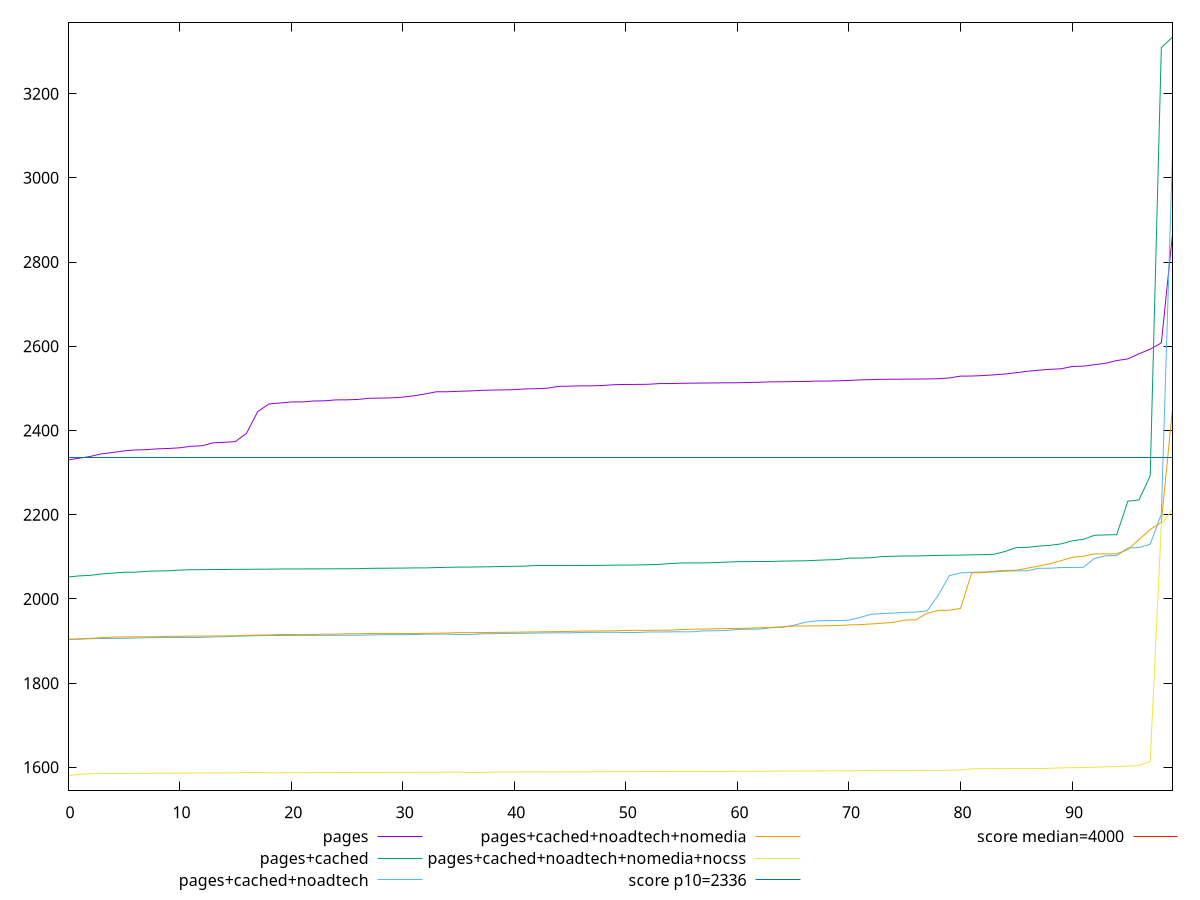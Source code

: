 reset

$pages <<EOF
0 2330.147
1 2334.1556
2 2338.4245
3 2344.6229999999996
4 2347.6095
5 2351.5503
6 2353.775
7 2354.4295
8 2356.4315500000002
9 2357.2675
10 2358.8735
11 2362.4979999999996
12 2363.7245000000003
13 2370.7425000000003
14 2371.8975
15 2373.64
16 2393.2525
17 2444.683
18 2462.9704999999994
19 2465.3410000000003
20 2467.6730000000002
21 2467.75
22 2470.0325
23 2470.4945
24 2472.7055
25 2472.8465
26 2473.7622499999998
27 2476.59695
28 2476.8965
29 2477.54
30 2479.157
31 2482.3855
32 2486.7525
33 2491.89075
34 2491.9995
35 2493.0664999999995
36 2493.906
37 2495.2225
38 2495.9540000000006
39 2496.4220000000005
40 2496.944
41 2498.7315
42 2499.2430000000004
43 2500.6125
44 2504.8199999999997
45 2505.2622499999998
46 2506.074
47 2506.129
48 2506.9705000000004
49 2508.802
50 2509.3560499999994
51 2509.4785
52 2509.7425000000003
53 2511.398
54 2511.4639500000003
55 2512.146
56 2512.4405000000006
57 2512.721
58 2512.9820000000004
59 2513.2799999999997
60 2513.4055
61 2514.0553
62 2514.5109999999995
63 2515.6110000000003
64 2515.6935000000003
65 2516.205
66 2516.3730000000005
67 2517.2459
68 2517.393
69 2517.9705000000004
70 2518.944
71 2520.192
72 2520.7920000000004
73 2521.6225
74 2521.705
75 2522.0294999999996
76 2522.2055
77 2522.42
78 2522.9584999999997
79 2524.8509999999997
80 2529.1362
81 2529.35
82 2530.442
83 2532.1219999999994
84 2534.179
85 2537.215
86 2540.6029999999996
87 2543.1440000000002
88 2545.3055000000004
89 2546.51
90 2552.0209999999997
91 2552.813
92 2556.2560000000003
93 2559.6440000000002
94 2566.1229999999996
95 2570.0554999999995
96 2582.3700000000003
97 2593.084
98 2608.0334999999995
99 2866.1575
EOF

$pagesCached <<EOF
0 2052.2250000000004
1 2054.6622
2 2056.075
3 2059.3695000000002
4 2061.223
5 2063.3735
6 2063.4064999999996
7 2065.4965
8 2066.3855
9 2066.8484999999996
10 2068.4775
11 2069.396
12 2069.429
13 2069.8035
14 2069.831
15 2070.3305
16 2070.3585000000003
17 2070.518
18 2070.76
19 2071.0954999999994
20 2071.1135000000004
21 2071.2275
22 2071.343
23 2071.42
24 2071.5355000000004
25 2071.6652999999997
26 2071.8655
27 2072.6092
28 2072.883
29 2073.007
30 2073.3065
31 2073.6475
32 2073.675
33 2074.4450000000006
34 2075.0115
35 2075.5577500000004
36 2075.677
37 2076.0932000000003
38 2076.4635
39 2077.1649999999995
40 2077.4212500000003
41 2078.0565
42 2078.3985000000002
43 2078.3995
44 2079.186
45 2079.2245000000003
46 2079.4444999999996
47 2079.4610000000002
48 2079.681
49 2080.2475
50 2080.297
51 2080.6710000000003
52 2081.2406
53 2082.0405
54 2083.9018000000005
55 2085.346
56 2085.5604999999996
57 2085.6155
58 2086.1933000000004
59 2087.41795
60 2088.4775
61 2088.6075
62 2088.8715
63 2088.8770000000004
64 2089.8559999999998
65 2090.2025000000003
66 2090.5425000000005
67 2091.5454499999996
68 2092.76
69 2093.365
70 2096.8633
71 2097.094
72 2097.7264999999998
73 2100.6690000000003
74 2101.3675
75 2101.9725000000003
76 2102.044
77 2102.7974999999997
78 2103.3145
79 2103.837
80 2103.99565
81 2104.8324999999995
82 2105.20515
83 2106.0975
84 2112.8075
85 2121.9045
86 2122.4470000000006
87 2125.4965
88 2127.2670000000003
89 2130.6234499999996
90 2137.9809999999998
91 2141.5065
92 2151.178
93 2152.0830000000005
94 2152.5945
95 2232.1229999999996
96 2235.197
97 2292.2034999999996
98 3309.4640000000004
99 3334.327
EOF

$pagesCachedNoadtech <<EOF
0 1904.3046
1 1904.5789999999997
2 1905.6405000000002
3 1906.0104999999999
4 1906.1794999999997
5 1906.39705
6 1907.1461
7 1907.8072000000002
8 1908.1083
9 1908.2703499999998
10 1908.4317499999997
11 1908.5275
12 1908.5903999999998
13 1909.8421500000002
14 1910.2343
15 1911.6190000000004
16 1911.89865
17 1912.72785
18 1913.1228500000007
19 1913.1919999999998
20 1913.3039500000002
21 1913.4450000000002
22 1913.4835000000003
23 1913.5714999999998
24 1913.6772500000004
25 1913.7525499999997
26 1913.8407499999998
27 1914.4500500000004
28 1914.9025000000001
29 1915.084
30 1915.1162500000005
31 1915.4210000000003
32 1916.2224999999999
33 1916.3490500000003
34 1916.4899499999997
35 1916.7009500000004
36 1916.7019500000001
37 1917.0595
38 1917.4764999999995
39 1918.02315
40 1918.1896000000006
41 1918.5964500000002
42 1918.824
43 1919.4083
44 1919.4706500000002
45 1919.5133000000005
46 1920.3349999999998
47 1920.6216500000003
48 1920.7718999999997
49 1920.7988
50 1920.9789500000002
51 1920.981
52 1921.4653
53 1921.4782500000001
54 1921.75
55 1921.8636500000002
56 1921.9705000000004
57 1924.2368499999998
58 1924.3470499999999
59 1925.0775
60 1927.5140000000001
61 1928.104
62 1928.3995000000004
63 1931.5833999999998
64 1932.6014999999998
65 1937.0895
66 1944.1789999999999
67 1947.8545
68 1948.3920000000003
69 1948.6667500000003
70 1949.5965
71 1956.1084999999998
72 1963.7386999999999
73 1965.1437499999997
74 1966.4131499999999
75 1968.0311000000002
76 1968.7460999999998
77 1971.426
78 2008.46565
79 2055.3083500000002
80 2061.774
81 2063.2195
82 2063.8740000000003
83 2064.2645
84 2065.9830500000003
85 2066.723
86 2067.0275
87 2072.7786999999994
88 2072.8555
89 2074.5215000000003
90 2074.67475
91 2075.028
92 2096.2250000000004
93 2102.3418500000002
94 2103.001
95 2120.843
96 2122.05965
97 2129.8355
98 2201.1542
99 3059.5035000000007
EOF

$pagesCachedNoadtechNomedia <<EOF
0 1903.0334999999995
1 1905.1908499999997
2 1906.14905
3 1908.1375
4 1909.4185000000002
5 1909.7115499999995
6 1909.9881000000003
7 1910.0515000000005
8 1910.2040000000002
9 1911.2244500000002
10 1911.2632000000003
11 1911.7565
12 1911.82965
13 1911.982
14 1912.1131500000001
15 1912.2972499999998
16 1913.7306999999996
17 1914.2679500000004
18 1914.4888999999998
19 1914.6613500000003
20 1914.6675500000001
21 1915.0019000000002
22 1915.6629000000003
23 1916.3457000000003
24 1916.39475
25 1917.15875
26 1917.4298000000003
27 1917.7323500000002
28 1917.8058
29 1918.2078999999999
30 1918.2694
31 1918.2740000000001
32 1918.3179999999998
33 1918.6536500000002
34 1919.0069999999998
35 1919.8947
36 1919.9074999999998
37 1920.078
38 1920.4827500000001
39 1920.72795
40 1920.95755
41 1921.3539999999998
42 1921.6729999999998
43 1922.2030000000002
44 1922.3849500000001
45 1922.8334999999997
46 1923.6860000000001
47 1923.7952000000002
48 1924.0832999999998
49 1924.2910999999997
50 1925.1824000000001
51 1925.292
52 1925.3305
53 1925.638
54 1925.8749999999998
55 1927.1382999999998
56 1928.1079999999997
57 1928.42105
58 1929.1529999999998
59 1929.6867000000002
60 1929.9615
61 1930.4987500000002
62 1931.4535
63 1932.41525
64 1933.7565
65 1935.4818999999998
66 1935.797
67 1936.0195999999996
68 1936.2810000000004
69 1936.6954500000004
70 1938.3049999999998
71 1938.9706500000002
72 1940.5839999999994
73 1942.3048500000004
74 1944.4044999999996
75 1949.6515000000004
76 1950.4764999999998
77 1965.9792499999999
78 1972.7137000000002
79 1973.1419999999998
80 1977.4375
81 2061.8005000000003
82 2062.5812
83 2065.634
84 2067.8395
85 2067.9498000000003
86 2073.1385
87 2077.998
88 2083.3934999999997
89 2090.835
90 2098.9039999999995
91 2101.2010999999998
92 2106.7481
93 2106.9545
94 2107.0654999999997
95 2117.0975000000003
96 2141.0334999999995
97 2164.6965
98 2181.8266999999996
99 2451.071
EOF

$pagesCachedNoadtechNomediaNocss <<EOF
0 1580.0095
1 1583.4740000000002
2 1584.732
3 1585.2314999999999
4 1585.45255
5 1585.5263999999997
6 1585.6161499999998
7 1585.7503500000003
8 1586.0576
9 1586.0640999999998
10 1586.1997000000001
11 1586.5711999999999
12 1586.5869999999998
13 1586.65575
14 1586.9122
15 1586.926
16 1587.0079999999998
17 1587.0113499999995
18 1587.02385
19 1587.06375
20 1587.1275
21 1587.4337
22 1587.6942999999997
23 1587.73135
24 1587.9195
25 1588.0097999999998
26 1588.0135
27 1588.1115000000002
28 1588.1135
29 1588.2465500000003
30 1588.2770500000001
31 1588.3276999999998
32 1588.377
33 1588.4815
34 1588.531
35 1588.6369999999997
36 1588.6399999999999
37 1588.6433499999998
38 1588.7700999999997
39 1588.91325
40 1589.1611500000001
41 1589.2256000000002
42 1589.2665
43 1589.289
44 1589.3409000000001
45 1589.3954999999999
46 1589.3999999999996
47 1589.52295
48 1589.5522999999998
49 1589.7889499999997
50 1589.8740000000003
51 1589.9850999999999
52 1589.99615
53 1590.0545000000002
54 1590.0965
55 1590.1889999999999
56 1590.2193499999998
57 1590.2339499999998
58 1590.3224999999998
59 1590.3465
60 1590.4875000000002
61 1590.56
62 1590.7514999999999
63 1590.891
64 1591.2633999999998
65 1591.341
66 1591.3754000000001
67 1591.4649999999997
68 1591.6129999999998
69 1591.64815
70 1591.8858500000001
71 1592.072
72 1592.5935
73 1592.6565
74 1592.6868999999997
75 1592.7065000000002
76 1592.8432000000003
77 1592.9816500000002
78 1593.0789999999997
79 1593.2266
80 1593.4859999999999
81 1596.643
82 1596.75365
83 1596.9628
84 1597.0555
85 1597.1352499999998
86 1597.15
87 1597.2030000000002
88 1597.7848500000002
89 1598.773
90 1599.2134999999998
91 1599.4893
92 1600.33795
93 1601.466
94 1601.7512
95 1603.2185
96 1604.2685999999999
97 1614.1449499999999
98 2175.3555
99 2212.5979999999995
EOF

set key outside below
set xrange [0:99]
set yrange [1544.9231499999999:3369.4133500000003]
set trange [1544.9231499999999:3369.4133500000003]
set terminal svg size 640, 580 enhanced background rgb 'white'
set output "report_00019_2021-02-10T18-14-37.922Z//first-contentful-paint/comparison/sorted/all_raw.svg"

plot $pages title "pages" with line, \
     $pagesCached title "pages+cached" with line, \
     $pagesCachedNoadtech title "pages+cached+noadtech" with line, \
     $pagesCachedNoadtechNomedia title "pages+cached+noadtech+nomedia" with line, \
     $pagesCachedNoadtechNomediaNocss title "pages+cached+noadtech+nomedia+nocss" with line, \
     2336 title "score p10=2336", \
     4000 title "score median=4000"

reset
